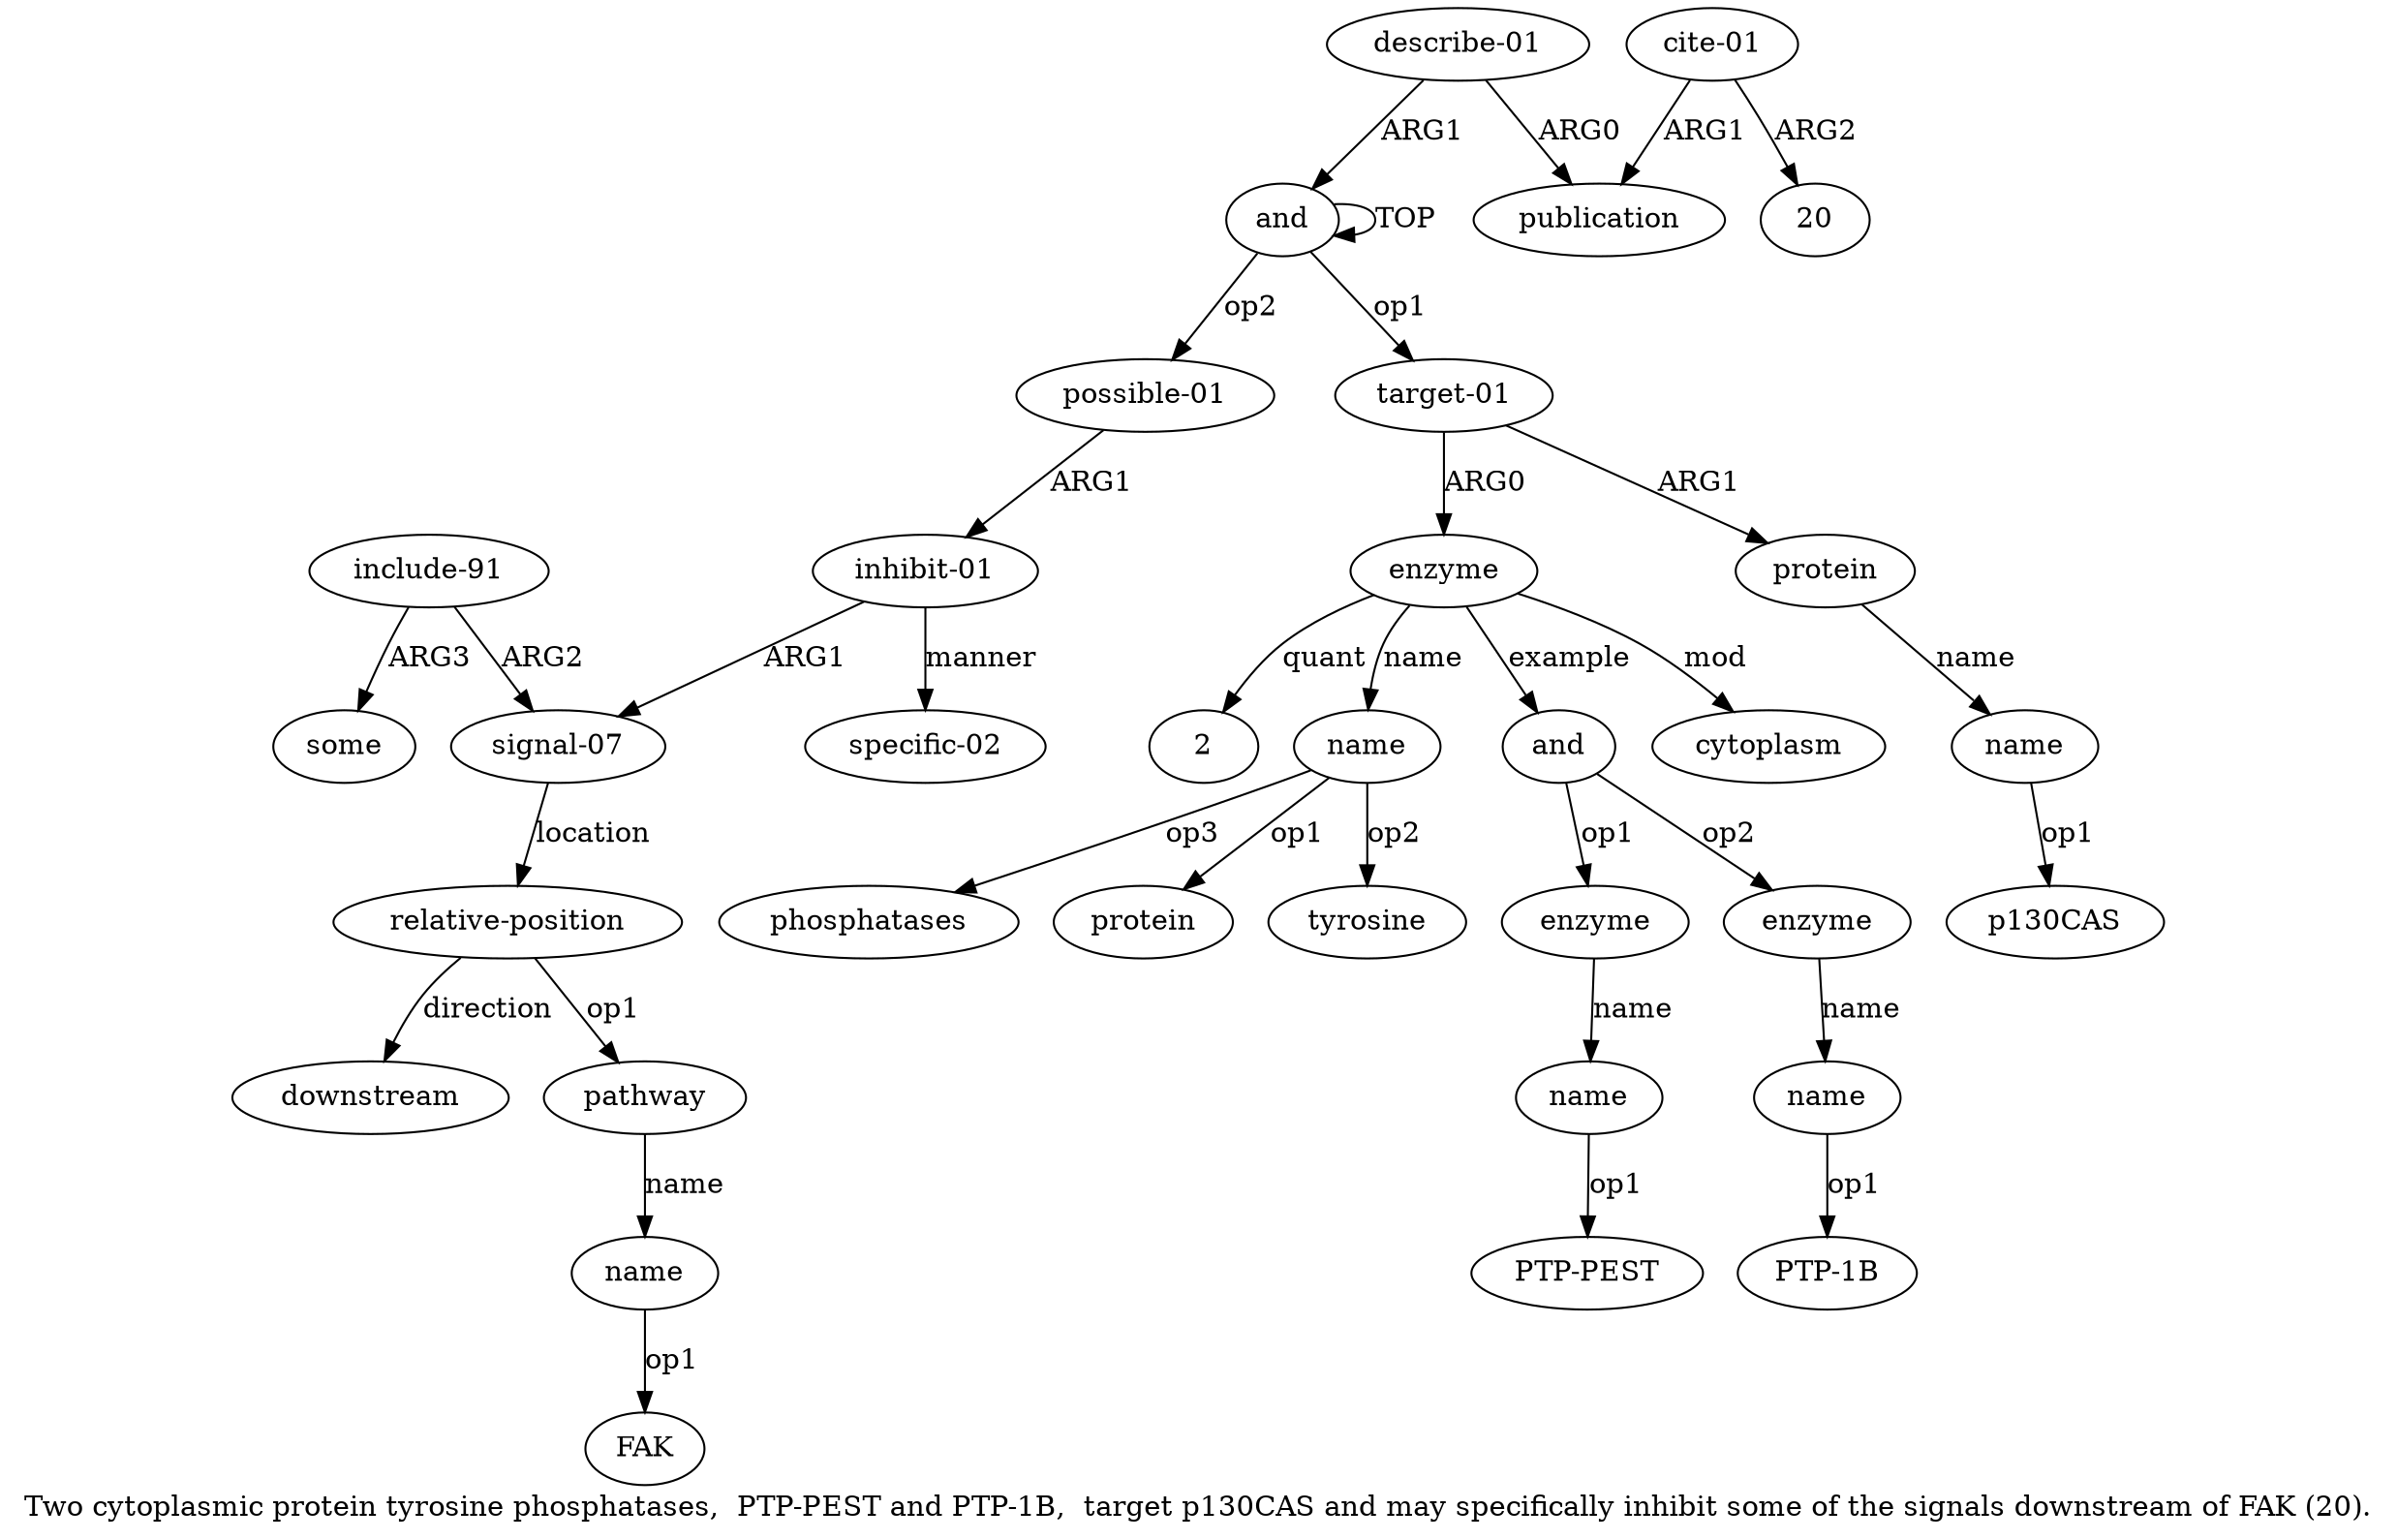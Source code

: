 digraph  {
	graph [label="Two cytoplasmic protein tyrosine phosphatases,  PTP-PEST and PTP-1B,  target p130CAS and may specifically inhibit some of the signals \
downstream of FAK (20)."];
	node [label="\N"];
	a20	 [color=black,
		gold_ind=20,
		gold_label=downstream,
		label=downstream,
		test_ind=20,
		test_label=downstream];
	a21	 [color=black,
		gold_ind=21,
		gold_label="specific-02",
		label="specific-02",
		test_ind=21,
		test_label="specific-02"];
	a22	 [color=black,
		gold_ind=22,
		gold_label="describe-01",
		label="describe-01",
		test_ind=22,
		test_label="describe-01"];
	a23	 [color=black,
		gold_ind=23,
		gold_label=publication,
		label=publication,
		test_ind=23,
		test_label=publication];
	a22 -> a23 [key=0,
	color=black,
	gold_label=ARG0,
	label=ARG0,
	test_label=ARG0];
a0 [color=black,
	gold_ind=0,
	gold_label=and,
	label=and,
	test_ind=0,
	test_label=and];
a22 -> a0 [key=0,
color=black,
gold_label=ARG1,
label=ARG1,
test_label=ARG1];
a24 [color=black,
gold_ind=24,
gold_label="cite-01",
label="cite-01",
test_ind=24,
test_label="cite-01"];
a24 -> a23 [key=0,
color=black,
gold_label=ARG1,
label=ARG1,
test_label=ARG1];
"a24 20" [color=black,
gold_ind=-1,
gold_label=20,
label=20,
test_ind=-1,
test_label=20];
a24 -> "a24 20" [key=0,
color=black,
gold_label=ARG2,
label=ARG2,
test_label=ARG2];
"a3 phosphatases" [color=black,
gold_ind=-1,
gold_label=phosphatases,
label=phosphatases,
test_ind=-1,
test_label=phosphatases];
"a11 p130CAS" [color=black,
gold_ind=-1,
gold_label=p130CAS,
label=p130CAS,
test_ind=-1,
test_label=p130CAS];
"a3 protein" [color=black,
gold_ind=-1,
gold_label=protein,
label=protein,
test_ind=-1,
test_label=protein];
"a9 PTP-1B" [color=black,
gold_ind=-1,
gold_label="PTP-1B",
label="PTP-1B",
test_ind=-1,
test_label="PTP-1B"];
a15 [color=black,
gold_ind=15,
gold_label="include-91",
label="include-91",
test_ind=15,
test_label="include-91"];
a14 [color=black,
gold_ind=14,
gold_label="signal-07",
label="signal-07",
test_ind=14,
test_label="signal-07"];
a15 -> a14 [key=0,
color=black,
gold_label=ARG2,
label=ARG2,
test_label=ARG2];
a16 [color=black,
gold_ind=16,
gold_label=some,
label=some,
test_ind=16,
test_label=some];
a15 -> a16 [key=0,
color=black,
gold_label=ARG3,
label=ARG3,
test_label=ARG3];
a17 [color=black,
gold_ind=17,
gold_label="relative-position",
label="relative-position",
test_ind=17,
test_label="relative-position"];
a14 -> a17 [key=0,
color=black,
gold_label=location,
label=location,
test_label=location];
a17 -> a20 [key=0,
color=black,
gold_label=direction,
label=direction,
test_label=direction];
a18 [color=black,
gold_ind=18,
gold_label=pathway,
label=pathway,
test_ind=18,
test_label=pathway];
a17 -> a18 [key=0,
color=black,
gold_label=op1,
label=op1,
test_label=op1];
a11 [color=black,
gold_ind=11,
gold_label=name,
label=name,
test_ind=11,
test_label=name];
a11 -> "a11 p130CAS" [key=0,
color=black,
gold_label=op1,
label=op1,
test_label=op1];
a10 [color=black,
gold_ind=10,
gold_label=protein,
label=protein,
test_ind=10,
test_label=protein];
a10 -> a11 [key=0,
color=black,
gold_label=name,
label=name,
test_label=name];
a13 [color=black,
gold_ind=13,
gold_label="inhibit-01",
label="inhibit-01",
test_ind=13,
test_label="inhibit-01"];
a13 -> a21 [key=0,
color=black,
gold_label=manner,
label=manner,
test_label=manner];
a13 -> a14 [key=0,
color=black,
gold_label=ARG1,
label=ARG1,
test_label=ARG1];
a12 [color=black,
gold_ind=12,
gold_label="possible-01",
label="possible-01",
test_ind=12,
test_label="possible-01"];
a12 -> a13 [key=0,
color=black,
gold_label=ARG1,
label=ARG1,
test_label=ARG1];
"a3 tyrosine" [color=black,
gold_ind=-1,
gold_label=tyrosine,
label=tyrosine,
test_ind=-1,
test_label=tyrosine];
a19 [color=black,
gold_ind=19,
gold_label=name,
label=name,
test_ind=19,
test_label=name];
"a19 FAK" [color=black,
gold_ind=-1,
gold_label=FAK,
label=FAK,
test_ind=-1,
test_label=FAK];
a19 -> "a19 FAK" [key=0,
color=black,
gold_label=op1,
label=op1,
test_label=op1];
a18 -> a19 [key=0,
color=black,
gold_label=name,
label=name,
test_label=name];
"a2 2" [color=black,
gold_ind=-1,
gold_label=2,
label=2,
test_ind=-1,
test_label=2];
a1 [color=black,
gold_ind=1,
gold_label="target-01",
label="target-01",
test_ind=1,
test_label="target-01"];
a1 -> a10 [key=0,
color=black,
gold_label=ARG1,
label=ARG1,
test_label=ARG1];
a2 [color=black,
gold_ind=2,
gold_label=enzyme,
label=enzyme,
test_ind=2,
test_label=enzyme];
a1 -> a2 [key=0,
color=black,
gold_label=ARG0,
label=ARG0,
test_label=ARG0];
a0 -> a12 [key=0,
color=black,
gold_label=op2,
label=op2,
test_label=op2];
a0 -> a1 [key=0,
color=black,
gold_label=op1,
label=op1,
test_label=op1];
a0 -> a0 [key=0,
color=black,
gold_label=TOP,
label=TOP,
test_label=TOP];
a3 [color=black,
gold_ind=3,
gold_label=name,
label=name,
test_ind=3,
test_label=name];
a3 -> "a3 phosphatases" [key=0,
color=black,
gold_label=op3,
label=op3,
test_label=op3];
a3 -> "a3 protein" [key=0,
color=black,
gold_label=op1,
label=op1,
test_label=op1];
a3 -> "a3 tyrosine" [key=0,
color=black,
gold_label=op2,
label=op2,
test_label=op2];
a2 -> "a2 2" [key=0,
color=black,
gold_label=quant,
label=quant,
test_label=quant];
a2 -> a3 [key=0,
color=black,
gold_label=name,
label=name,
test_label=name];
a5 [color=black,
gold_ind=5,
gold_label=and,
label=and,
test_ind=5,
test_label=and];
a2 -> a5 [key=0,
color=black,
gold_label=example,
label=example,
test_label=example];
a4 [color=black,
gold_ind=4,
gold_label=cytoplasm,
label=cytoplasm,
test_ind=4,
test_label=cytoplasm];
a2 -> a4 [key=0,
color=black,
gold_label=mod,
label=mod,
test_label=mod];
a6 [color=black,
gold_ind=6,
gold_label=enzyme,
label=enzyme,
test_ind=6,
test_label=enzyme];
a5 -> a6 [key=0,
color=black,
gold_label=op1,
label=op1,
test_label=op1];
a8 [color=black,
gold_ind=8,
gold_label=enzyme,
label=enzyme,
test_ind=8,
test_label=enzyme];
a5 -> a8 [key=0,
color=black,
gold_label=op2,
label=op2,
test_label=op2];
a7 [color=black,
gold_ind=7,
gold_label=name,
label=name,
test_ind=7,
test_label=name];
"a7 PTP-PEST" [color=black,
gold_ind=-1,
gold_label="PTP-PEST",
label="PTP-PEST",
test_ind=-1,
test_label="PTP-PEST"];
a7 -> "a7 PTP-PEST" [key=0,
color=black,
gold_label=op1,
label=op1,
test_label=op1];
a6 -> a7 [key=0,
color=black,
gold_label=name,
label=name,
test_label=name];
a9 [color=black,
gold_ind=9,
gold_label=name,
label=name,
test_ind=9,
test_label=name];
a9 -> "a9 PTP-1B" [key=0,
color=black,
gold_label=op1,
label=op1,
test_label=op1];
a8 -> a9 [key=0,
color=black,
gold_label=name,
label=name,
test_label=name];
}
